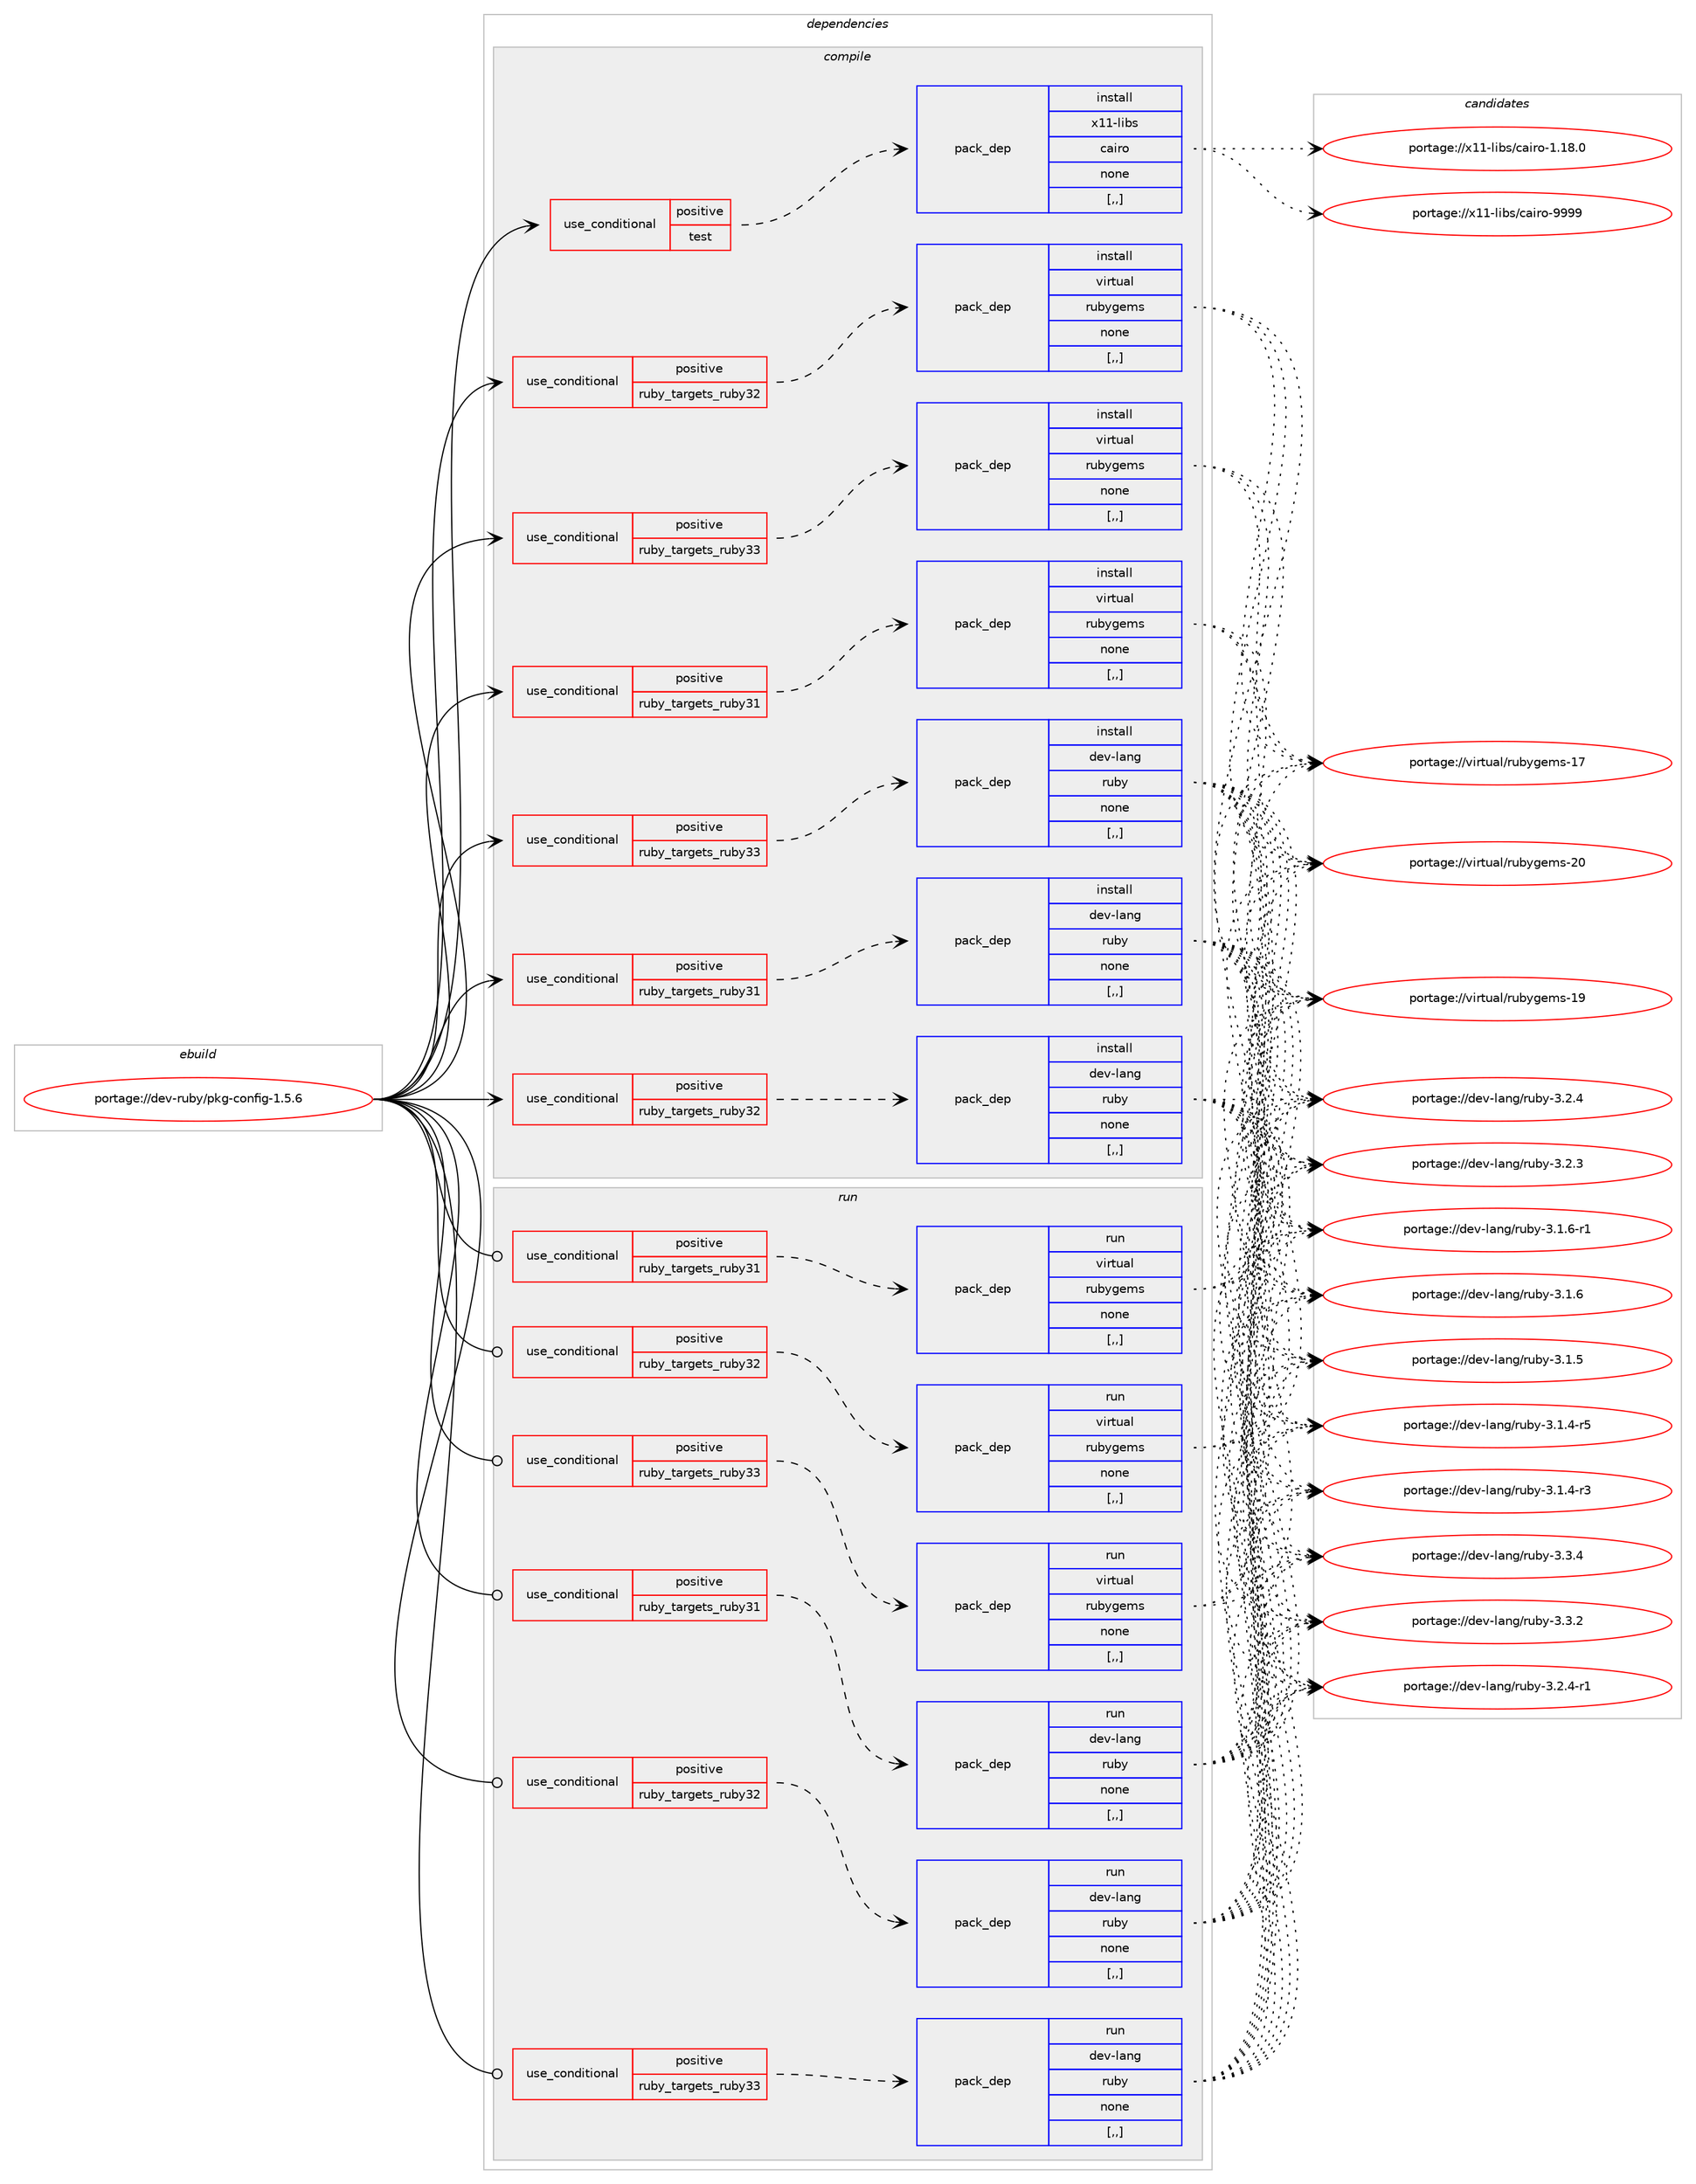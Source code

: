 digraph prolog {

# *************
# Graph options
# *************

newrank=true;
concentrate=true;
compound=true;
graph [rankdir=LR,fontname=Helvetica,fontsize=10,ranksep=1.5];#, ranksep=2.5, nodesep=0.2];
edge  [arrowhead=vee];
node  [fontname=Helvetica,fontsize=10];

# **********
# The ebuild
# **********

subgraph cluster_leftcol {
color=gray;
label=<<i>ebuild</i>>;
id [label="portage://dev-ruby/pkg-config-1.5.6", color=red, width=4, href="../dev-ruby/pkg-config-1.5.6.svg"];
}

# ****************
# The dependencies
# ****************

subgraph cluster_midcol {
color=gray;
label=<<i>dependencies</i>>;
subgraph cluster_compile {
fillcolor="#eeeeee";
style=filled;
label=<<i>compile</i>>;
subgraph cond52912 {
dependency195080 [label=<<TABLE BORDER="0" CELLBORDER="1" CELLSPACING="0" CELLPADDING="4"><TR><TD ROWSPAN="3" CELLPADDING="10">use_conditional</TD></TR><TR><TD>positive</TD></TR><TR><TD>ruby_targets_ruby31</TD></TR></TABLE>>, shape=none, color=red];
subgraph pack140810 {
dependency195081 [label=<<TABLE BORDER="0" CELLBORDER="1" CELLSPACING="0" CELLPADDING="4" WIDTH="220"><TR><TD ROWSPAN="6" CELLPADDING="30">pack_dep</TD></TR><TR><TD WIDTH="110">install</TD></TR><TR><TD>dev-lang</TD></TR><TR><TD>ruby</TD></TR><TR><TD>none</TD></TR><TR><TD>[,,]</TD></TR></TABLE>>, shape=none, color=blue];
}
dependency195080:e -> dependency195081:w [weight=20,style="dashed",arrowhead="vee"];
}
id:e -> dependency195080:w [weight=20,style="solid",arrowhead="vee"];
subgraph cond52913 {
dependency195082 [label=<<TABLE BORDER="0" CELLBORDER="1" CELLSPACING="0" CELLPADDING="4"><TR><TD ROWSPAN="3" CELLPADDING="10">use_conditional</TD></TR><TR><TD>positive</TD></TR><TR><TD>ruby_targets_ruby31</TD></TR></TABLE>>, shape=none, color=red];
subgraph pack140811 {
dependency195083 [label=<<TABLE BORDER="0" CELLBORDER="1" CELLSPACING="0" CELLPADDING="4" WIDTH="220"><TR><TD ROWSPAN="6" CELLPADDING="30">pack_dep</TD></TR><TR><TD WIDTH="110">install</TD></TR><TR><TD>virtual</TD></TR><TR><TD>rubygems</TD></TR><TR><TD>none</TD></TR><TR><TD>[,,]</TD></TR></TABLE>>, shape=none, color=blue];
}
dependency195082:e -> dependency195083:w [weight=20,style="dashed",arrowhead="vee"];
}
id:e -> dependency195082:w [weight=20,style="solid",arrowhead="vee"];
subgraph cond52914 {
dependency195084 [label=<<TABLE BORDER="0" CELLBORDER="1" CELLSPACING="0" CELLPADDING="4"><TR><TD ROWSPAN="3" CELLPADDING="10">use_conditional</TD></TR><TR><TD>positive</TD></TR><TR><TD>ruby_targets_ruby32</TD></TR></TABLE>>, shape=none, color=red];
subgraph pack140812 {
dependency195085 [label=<<TABLE BORDER="0" CELLBORDER="1" CELLSPACING="0" CELLPADDING="4" WIDTH="220"><TR><TD ROWSPAN="6" CELLPADDING="30">pack_dep</TD></TR><TR><TD WIDTH="110">install</TD></TR><TR><TD>dev-lang</TD></TR><TR><TD>ruby</TD></TR><TR><TD>none</TD></TR><TR><TD>[,,]</TD></TR></TABLE>>, shape=none, color=blue];
}
dependency195084:e -> dependency195085:w [weight=20,style="dashed",arrowhead="vee"];
}
id:e -> dependency195084:w [weight=20,style="solid",arrowhead="vee"];
subgraph cond52915 {
dependency195086 [label=<<TABLE BORDER="0" CELLBORDER="1" CELLSPACING="0" CELLPADDING="4"><TR><TD ROWSPAN="3" CELLPADDING="10">use_conditional</TD></TR><TR><TD>positive</TD></TR><TR><TD>ruby_targets_ruby32</TD></TR></TABLE>>, shape=none, color=red];
subgraph pack140813 {
dependency195087 [label=<<TABLE BORDER="0" CELLBORDER="1" CELLSPACING="0" CELLPADDING="4" WIDTH="220"><TR><TD ROWSPAN="6" CELLPADDING="30">pack_dep</TD></TR><TR><TD WIDTH="110">install</TD></TR><TR><TD>virtual</TD></TR><TR><TD>rubygems</TD></TR><TR><TD>none</TD></TR><TR><TD>[,,]</TD></TR></TABLE>>, shape=none, color=blue];
}
dependency195086:e -> dependency195087:w [weight=20,style="dashed",arrowhead="vee"];
}
id:e -> dependency195086:w [weight=20,style="solid",arrowhead="vee"];
subgraph cond52916 {
dependency195088 [label=<<TABLE BORDER="0" CELLBORDER="1" CELLSPACING="0" CELLPADDING="4"><TR><TD ROWSPAN="3" CELLPADDING="10">use_conditional</TD></TR><TR><TD>positive</TD></TR><TR><TD>ruby_targets_ruby33</TD></TR></TABLE>>, shape=none, color=red];
subgraph pack140814 {
dependency195089 [label=<<TABLE BORDER="0" CELLBORDER="1" CELLSPACING="0" CELLPADDING="4" WIDTH="220"><TR><TD ROWSPAN="6" CELLPADDING="30">pack_dep</TD></TR><TR><TD WIDTH="110">install</TD></TR><TR><TD>dev-lang</TD></TR><TR><TD>ruby</TD></TR><TR><TD>none</TD></TR><TR><TD>[,,]</TD></TR></TABLE>>, shape=none, color=blue];
}
dependency195088:e -> dependency195089:w [weight=20,style="dashed",arrowhead="vee"];
}
id:e -> dependency195088:w [weight=20,style="solid",arrowhead="vee"];
subgraph cond52917 {
dependency195090 [label=<<TABLE BORDER="0" CELLBORDER="1" CELLSPACING="0" CELLPADDING="4"><TR><TD ROWSPAN="3" CELLPADDING="10">use_conditional</TD></TR><TR><TD>positive</TD></TR><TR><TD>ruby_targets_ruby33</TD></TR></TABLE>>, shape=none, color=red];
subgraph pack140815 {
dependency195091 [label=<<TABLE BORDER="0" CELLBORDER="1" CELLSPACING="0" CELLPADDING="4" WIDTH="220"><TR><TD ROWSPAN="6" CELLPADDING="30">pack_dep</TD></TR><TR><TD WIDTH="110">install</TD></TR><TR><TD>virtual</TD></TR><TR><TD>rubygems</TD></TR><TR><TD>none</TD></TR><TR><TD>[,,]</TD></TR></TABLE>>, shape=none, color=blue];
}
dependency195090:e -> dependency195091:w [weight=20,style="dashed",arrowhead="vee"];
}
id:e -> dependency195090:w [weight=20,style="solid",arrowhead="vee"];
subgraph cond52918 {
dependency195092 [label=<<TABLE BORDER="0" CELLBORDER="1" CELLSPACING="0" CELLPADDING="4"><TR><TD ROWSPAN="3" CELLPADDING="10">use_conditional</TD></TR><TR><TD>positive</TD></TR><TR><TD>test</TD></TR></TABLE>>, shape=none, color=red];
subgraph pack140816 {
dependency195093 [label=<<TABLE BORDER="0" CELLBORDER="1" CELLSPACING="0" CELLPADDING="4" WIDTH="220"><TR><TD ROWSPAN="6" CELLPADDING="30">pack_dep</TD></TR><TR><TD WIDTH="110">install</TD></TR><TR><TD>x11-libs</TD></TR><TR><TD>cairo</TD></TR><TR><TD>none</TD></TR><TR><TD>[,,]</TD></TR></TABLE>>, shape=none, color=blue];
}
dependency195092:e -> dependency195093:w [weight=20,style="dashed",arrowhead="vee"];
}
id:e -> dependency195092:w [weight=20,style="solid",arrowhead="vee"];
}
subgraph cluster_compileandrun {
fillcolor="#eeeeee";
style=filled;
label=<<i>compile and run</i>>;
}
subgraph cluster_run {
fillcolor="#eeeeee";
style=filled;
label=<<i>run</i>>;
subgraph cond52919 {
dependency195094 [label=<<TABLE BORDER="0" CELLBORDER="1" CELLSPACING="0" CELLPADDING="4"><TR><TD ROWSPAN="3" CELLPADDING="10">use_conditional</TD></TR><TR><TD>positive</TD></TR><TR><TD>ruby_targets_ruby31</TD></TR></TABLE>>, shape=none, color=red];
subgraph pack140817 {
dependency195095 [label=<<TABLE BORDER="0" CELLBORDER="1" CELLSPACING="0" CELLPADDING="4" WIDTH="220"><TR><TD ROWSPAN="6" CELLPADDING="30">pack_dep</TD></TR><TR><TD WIDTH="110">run</TD></TR><TR><TD>dev-lang</TD></TR><TR><TD>ruby</TD></TR><TR><TD>none</TD></TR><TR><TD>[,,]</TD></TR></TABLE>>, shape=none, color=blue];
}
dependency195094:e -> dependency195095:w [weight=20,style="dashed",arrowhead="vee"];
}
id:e -> dependency195094:w [weight=20,style="solid",arrowhead="odot"];
subgraph cond52920 {
dependency195096 [label=<<TABLE BORDER="0" CELLBORDER="1" CELLSPACING="0" CELLPADDING="4"><TR><TD ROWSPAN="3" CELLPADDING="10">use_conditional</TD></TR><TR><TD>positive</TD></TR><TR><TD>ruby_targets_ruby31</TD></TR></TABLE>>, shape=none, color=red];
subgraph pack140818 {
dependency195097 [label=<<TABLE BORDER="0" CELLBORDER="1" CELLSPACING="0" CELLPADDING="4" WIDTH="220"><TR><TD ROWSPAN="6" CELLPADDING="30">pack_dep</TD></TR><TR><TD WIDTH="110">run</TD></TR><TR><TD>virtual</TD></TR><TR><TD>rubygems</TD></TR><TR><TD>none</TD></TR><TR><TD>[,,]</TD></TR></TABLE>>, shape=none, color=blue];
}
dependency195096:e -> dependency195097:w [weight=20,style="dashed",arrowhead="vee"];
}
id:e -> dependency195096:w [weight=20,style="solid",arrowhead="odot"];
subgraph cond52921 {
dependency195098 [label=<<TABLE BORDER="0" CELLBORDER="1" CELLSPACING="0" CELLPADDING="4"><TR><TD ROWSPAN="3" CELLPADDING="10">use_conditional</TD></TR><TR><TD>positive</TD></TR><TR><TD>ruby_targets_ruby32</TD></TR></TABLE>>, shape=none, color=red];
subgraph pack140819 {
dependency195099 [label=<<TABLE BORDER="0" CELLBORDER="1" CELLSPACING="0" CELLPADDING="4" WIDTH="220"><TR><TD ROWSPAN="6" CELLPADDING="30">pack_dep</TD></TR><TR><TD WIDTH="110">run</TD></TR><TR><TD>dev-lang</TD></TR><TR><TD>ruby</TD></TR><TR><TD>none</TD></TR><TR><TD>[,,]</TD></TR></TABLE>>, shape=none, color=blue];
}
dependency195098:e -> dependency195099:w [weight=20,style="dashed",arrowhead="vee"];
}
id:e -> dependency195098:w [weight=20,style="solid",arrowhead="odot"];
subgraph cond52922 {
dependency195100 [label=<<TABLE BORDER="0" CELLBORDER="1" CELLSPACING="0" CELLPADDING="4"><TR><TD ROWSPAN="3" CELLPADDING="10">use_conditional</TD></TR><TR><TD>positive</TD></TR><TR><TD>ruby_targets_ruby32</TD></TR></TABLE>>, shape=none, color=red];
subgraph pack140820 {
dependency195101 [label=<<TABLE BORDER="0" CELLBORDER="1" CELLSPACING="0" CELLPADDING="4" WIDTH="220"><TR><TD ROWSPAN="6" CELLPADDING="30">pack_dep</TD></TR><TR><TD WIDTH="110">run</TD></TR><TR><TD>virtual</TD></TR><TR><TD>rubygems</TD></TR><TR><TD>none</TD></TR><TR><TD>[,,]</TD></TR></TABLE>>, shape=none, color=blue];
}
dependency195100:e -> dependency195101:w [weight=20,style="dashed",arrowhead="vee"];
}
id:e -> dependency195100:w [weight=20,style="solid",arrowhead="odot"];
subgraph cond52923 {
dependency195102 [label=<<TABLE BORDER="0" CELLBORDER="1" CELLSPACING="0" CELLPADDING="4"><TR><TD ROWSPAN="3" CELLPADDING="10">use_conditional</TD></TR><TR><TD>positive</TD></TR><TR><TD>ruby_targets_ruby33</TD></TR></TABLE>>, shape=none, color=red];
subgraph pack140821 {
dependency195103 [label=<<TABLE BORDER="0" CELLBORDER="1" CELLSPACING="0" CELLPADDING="4" WIDTH="220"><TR><TD ROWSPAN="6" CELLPADDING="30">pack_dep</TD></TR><TR><TD WIDTH="110">run</TD></TR><TR><TD>dev-lang</TD></TR><TR><TD>ruby</TD></TR><TR><TD>none</TD></TR><TR><TD>[,,]</TD></TR></TABLE>>, shape=none, color=blue];
}
dependency195102:e -> dependency195103:w [weight=20,style="dashed",arrowhead="vee"];
}
id:e -> dependency195102:w [weight=20,style="solid",arrowhead="odot"];
subgraph cond52924 {
dependency195104 [label=<<TABLE BORDER="0" CELLBORDER="1" CELLSPACING="0" CELLPADDING="4"><TR><TD ROWSPAN="3" CELLPADDING="10">use_conditional</TD></TR><TR><TD>positive</TD></TR><TR><TD>ruby_targets_ruby33</TD></TR></TABLE>>, shape=none, color=red];
subgraph pack140822 {
dependency195105 [label=<<TABLE BORDER="0" CELLBORDER="1" CELLSPACING="0" CELLPADDING="4" WIDTH="220"><TR><TD ROWSPAN="6" CELLPADDING="30">pack_dep</TD></TR><TR><TD WIDTH="110">run</TD></TR><TR><TD>virtual</TD></TR><TR><TD>rubygems</TD></TR><TR><TD>none</TD></TR><TR><TD>[,,]</TD></TR></TABLE>>, shape=none, color=blue];
}
dependency195104:e -> dependency195105:w [weight=20,style="dashed",arrowhead="vee"];
}
id:e -> dependency195104:w [weight=20,style="solid",arrowhead="odot"];
}
}

# **************
# The candidates
# **************

subgraph cluster_choices {
rank=same;
color=gray;
label=<<i>candidates</i>>;

subgraph choice140810 {
color=black;
nodesep=1;
choice10010111845108971101034711411798121455146514652 [label="portage://dev-lang/ruby-3.3.4", color=red, width=4,href="../dev-lang/ruby-3.3.4.svg"];
choice10010111845108971101034711411798121455146514650 [label="portage://dev-lang/ruby-3.3.2", color=red, width=4,href="../dev-lang/ruby-3.3.2.svg"];
choice100101118451089711010347114117981214551465046524511449 [label="portage://dev-lang/ruby-3.2.4-r1", color=red, width=4,href="../dev-lang/ruby-3.2.4-r1.svg"];
choice10010111845108971101034711411798121455146504652 [label="portage://dev-lang/ruby-3.2.4", color=red, width=4,href="../dev-lang/ruby-3.2.4.svg"];
choice10010111845108971101034711411798121455146504651 [label="portage://dev-lang/ruby-3.2.3", color=red, width=4,href="../dev-lang/ruby-3.2.3.svg"];
choice100101118451089711010347114117981214551464946544511449 [label="portage://dev-lang/ruby-3.1.6-r1", color=red, width=4,href="../dev-lang/ruby-3.1.6-r1.svg"];
choice10010111845108971101034711411798121455146494654 [label="portage://dev-lang/ruby-3.1.6", color=red, width=4,href="../dev-lang/ruby-3.1.6.svg"];
choice10010111845108971101034711411798121455146494653 [label="portage://dev-lang/ruby-3.1.5", color=red, width=4,href="../dev-lang/ruby-3.1.5.svg"];
choice100101118451089711010347114117981214551464946524511453 [label="portage://dev-lang/ruby-3.1.4-r5", color=red, width=4,href="../dev-lang/ruby-3.1.4-r5.svg"];
choice100101118451089711010347114117981214551464946524511451 [label="portage://dev-lang/ruby-3.1.4-r3", color=red, width=4,href="../dev-lang/ruby-3.1.4-r3.svg"];
dependency195081:e -> choice10010111845108971101034711411798121455146514652:w [style=dotted,weight="100"];
dependency195081:e -> choice10010111845108971101034711411798121455146514650:w [style=dotted,weight="100"];
dependency195081:e -> choice100101118451089711010347114117981214551465046524511449:w [style=dotted,weight="100"];
dependency195081:e -> choice10010111845108971101034711411798121455146504652:w [style=dotted,weight="100"];
dependency195081:e -> choice10010111845108971101034711411798121455146504651:w [style=dotted,weight="100"];
dependency195081:e -> choice100101118451089711010347114117981214551464946544511449:w [style=dotted,weight="100"];
dependency195081:e -> choice10010111845108971101034711411798121455146494654:w [style=dotted,weight="100"];
dependency195081:e -> choice10010111845108971101034711411798121455146494653:w [style=dotted,weight="100"];
dependency195081:e -> choice100101118451089711010347114117981214551464946524511453:w [style=dotted,weight="100"];
dependency195081:e -> choice100101118451089711010347114117981214551464946524511451:w [style=dotted,weight="100"];
}
subgraph choice140811 {
color=black;
nodesep=1;
choice118105114116117971084711411798121103101109115455048 [label="portage://virtual/rubygems-20", color=red, width=4,href="../virtual/rubygems-20.svg"];
choice118105114116117971084711411798121103101109115454957 [label="portage://virtual/rubygems-19", color=red, width=4,href="../virtual/rubygems-19.svg"];
choice118105114116117971084711411798121103101109115454955 [label="portage://virtual/rubygems-17", color=red, width=4,href="../virtual/rubygems-17.svg"];
dependency195083:e -> choice118105114116117971084711411798121103101109115455048:w [style=dotted,weight="100"];
dependency195083:e -> choice118105114116117971084711411798121103101109115454957:w [style=dotted,weight="100"];
dependency195083:e -> choice118105114116117971084711411798121103101109115454955:w [style=dotted,weight="100"];
}
subgraph choice140812 {
color=black;
nodesep=1;
choice10010111845108971101034711411798121455146514652 [label="portage://dev-lang/ruby-3.3.4", color=red, width=4,href="../dev-lang/ruby-3.3.4.svg"];
choice10010111845108971101034711411798121455146514650 [label="portage://dev-lang/ruby-3.3.2", color=red, width=4,href="../dev-lang/ruby-3.3.2.svg"];
choice100101118451089711010347114117981214551465046524511449 [label="portage://dev-lang/ruby-3.2.4-r1", color=red, width=4,href="../dev-lang/ruby-3.2.4-r1.svg"];
choice10010111845108971101034711411798121455146504652 [label="portage://dev-lang/ruby-3.2.4", color=red, width=4,href="../dev-lang/ruby-3.2.4.svg"];
choice10010111845108971101034711411798121455146504651 [label="portage://dev-lang/ruby-3.2.3", color=red, width=4,href="../dev-lang/ruby-3.2.3.svg"];
choice100101118451089711010347114117981214551464946544511449 [label="portage://dev-lang/ruby-3.1.6-r1", color=red, width=4,href="../dev-lang/ruby-3.1.6-r1.svg"];
choice10010111845108971101034711411798121455146494654 [label="portage://dev-lang/ruby-3.1.6", color=red, width=4,href="../dev-lang/ruby-3.1.6.svg"];
choice10010111845108971101034711411798121455146494653 [label="portage://dev-lang/ruby-3.1.5", color=red, width=4,href="../dev-lang/ruby-3.1.5.svg"];
choice100101118451089711010347114117981214551464946524511453 [label="portage://dev-lang/ruby-3.1.4-r5", color=red, width=4,href="../dev-lang/ruby-3.1.4-r5.svg"];
choice100101118451089711010347114117981214551464946524511451 [label="portage://dev-lang/ruby-3.1.4-r3", color=red, width=4,href="../dev-lang/ruby-3.1.4-r3.svg"];
dependency195085:e -> choice10010111845108971101034711411798121455146514652:w [style=dotted,weight="100"];
dependency195085:e -> choice10010111845108971101034711411798121455146514650:w [style=dotted,weight="100"];
dependency195085:e -> choice100101118451089711010347114117981214551465046524511449:w [style=dotted,weight="100"];
dependency195085:e -> choice10010111845108971101034711411798121455146504652:w [style=dotted,weight="100"];
dependency195085:e -> choice10010111845108971101034711411798121455146504651:w [style=dotted,weight="100"];
dependency195085:e -> choice100101118451089711010347114117981214551464946544511449:w [style=dotted,weight="100"];
dependency195085:e -> choice10010111845108971101034711411798121455146494654:w [style=dotted,weight="100"];
dependency195085:e -> choice10010111845108971101034711411798121455146494653:w [style=dotted,weight="100"];
dependency195085:e -> choice100101118451089711010347114117981214551464946524511453:w [style=dotted,weight="100"];
dependency195085:e -> choice100101118451089711010347114117981214551464946524511451:w [style=dotted,weight="100"];
}
subgraph choice140813 {
color=black;
nodesep=1;
choice118105114116117971084711411798121103101109115455048 [label="portage://virtual/rubygems-20", color=red, width=4,href="../virtual/rubygems-20.svg"];
choice118105114116117971084711411798121103101109115454957 [label="portage://virtual/rubygems-19", color=red, width=4,href="../virtual/rubygems-19.svg"];
choice118105114116117971084711411798121103101109115454955 [label="portage://virtual/rubygems-17", color=red, width=4,href="../virtual/rubygems-17.svg"];
dependency195087:e -> choice118105114116117971084711411798121103101109115455048:w [style=dotted,weight="100"];
dependency195087:e -> choice118105114116117971084711411798121103101109115454957:w [style=dotted,weight="100"];
dependency195087:e -> choice118105114116117971084711411798121103101109115454955:w [style=dotted,weight="100"];
}
subgraph choice140814 {
color=black;
nodesep=1;
choice10010111845108971101034711411798121455146514652 [label="portage://dev-lang/ruby-3.3.4", color=red, width=4,href="../dev-lang/ruby-3.3.4.svg"];
choice10010111845108971101034711411798121455146514650 [label="portage://dev-lang/ruby-3.3.2", color=red, width=4,href="../dev-lang/ruby-3.3.2.svg"];
choice100101118451089711010347114117981214551465046524511449 [label="portage://dev-lang/ruby-3.2.4-r1", color=red, width=4,href="../dev-lang/ruby-3.2.4-r1.svg"];
choice10010111845108971101034711411798121455146504652 [label="portage://dev-lang/ruby-3.2.4", color=red, width=4,href="../dev-lang/ruby-3.2.4.svg"];
choice10010111845108971101034711411798121455146504651 [label="portage://dev-lang/ruby-3.2.3", color=red, width=4,href="../dev-lang/ruby-3.2.3.svg"];
choice100101118451089711010347114117981214551464946544511449 [label="portage://dev-lang/ruby-3.1.6-r1", color=red, width=4,href="../dev-lang/ruby-3.1.6-r1.svg"];
choice10010111845108971101034711411798121455146494654 [label="portage://dev-lang/ruby-3.1.6", color=red, width=4,href="../dev-lang/ruby-3.1.6.svg"];
choice10010111845108971101034711411798121455146494653 [label="portage://dev-lang/ruby-3.1.5", color=red, width=4,href="../dev-lang/ruby-3.1.5.svg"];
choice100101118451089711010347114117981214551464946524511453 [label="portage://dev-lang/ruby-3.1.4-r5", color=red, width=4,href="../dev-lang/ruby-3.1.4-r5.svg"];
choice100101118451089711010347114117981214551464946524511451 [label="portage://dev-lang/ruby-3.1.4-r3", color=red, width=4,href="../dev-lang/ruby-3.1.4-r3.svg"];
dependency195089:e -> choice10010111845108971101034711411798121455146514652:w [style=dotted,weight="100"];
dependency195089:e -> choice10010111845108971101034711411798121455146514650:w [style=dotted,weight="100"];
dependency195089:e -> choice100101118451089711010347114117981214551465046524511449:w [style=dotted,weight="100"];
dependency195089:e -> choice10010111845108971101034711411798121455146504652:w [style=dotted,weight="100"];
dependency195089:e -> choice10010111845108971101034711411798121455146504651:w [style=dotted,weight="100"];
dependency195089:e -> choice100101118451089711010347114117981214551464946544511449:w [style=dotted,weight="100"];
dependency195089:e -> choice10010111845108971101034711411798121455146494654:w [style=dotted,weight="100"];
dependency195089:e -> choice10010111845108971101034711411798121455146494653:w [style=dotted,weight="100"];
dependency195089:e -> choice100101118451089711010347114117981214551464946524511453:w [style=dotted,weight="100"];
dependency195089:e -> choice100101118451089711010347114117981214551464946524511451:w [style=dotted,weight="100"];
}
subgraph choice140815 {
color=black;
nodesep=1;
choice118105114116117971084711411798121103101109115455048 [label="portage://virtual/rubygems-20", color=red, width=4,href="../virtual/rubygems-20.svg"];
choice118105114116117971084711411798121103101109115454957 [label="portage://virtual/rubygems-19", color=red, width=4,href="../virtual/rubygems-19.svg"];
choice118105114116117971084711411798121103101109115454955 [label="portage://virtual/rubygems-17", color=red, width=4,href="../virtual/rubygems-17.svg"];
dependency195091:e -> choice118105114116117971084711411798121103101109115455048:w [style=dotted,weight="100"];
dependency195091:e -> choice118105114116117971084711411798121103101109115454957:w [style=dotted,weight="100"];
dependency195091:e -> choice118105114116117971084711411798121103101109115454955:w [style=dotted,weight="100"];
}
subgraph choice140816 {
color=black;
nodesep=1;
choice120494945108105981154799971051141114557575757 [label="portage://x11-libs/cairo-9999", color=red, width=4,href="../x11-libs/cairo-9999.svg"];
choice1204949451081059811547999710511411145494649564648 [label="portage://x11-libs/cairo-1.18.0", color=red, width=4,href="../x11-libs/cairo-1.18.0.svg"];
dependency195093:e -> choice120494945108105981154799971051141114557575757:w [style=dotted,weight="100"];
dependency195093:e -> choice1204949451081059811547999710511411145494649564648:w [style=dotted,weight="100"];
}
subgraph choice140817 {
color=black;
nodesep=1;
choice10010111845108971101034711411798121455146514652 [label="portage://dev-lang/ruby-3.3.4", color=red, width=4,href="../dev-lang/ruby-3.3.4.svg"];
choice10010111845108971101034711411798121455146514650 [label="portage://dev-lang/ruby-3.3.2", color=red, width=4,href="../dev-lang/ruby-3.3.2.svg"];
choice100101118451089711010347114117981214551465046524511449 [label="portage://dev-lang/ruby-3.2.4-r1", color=red, width=4,href="../dev-lang/ruby-3.2.4-r1.svg"];
choice10010111845108971101034711411798121455146504652 [label="portage://dev-lang/ruby-3.2.4", color=red, width=4,href="../dev-lang/ruby-3.2.4.svg"];
choice10010111845108971101034711411798121455146504651 [label="portage://dev-lang/ruby-3.2.3", color=red, width=4,href="../dev-lang/ruby-3.2.3.svg"];
choice100101118451089711010347114117981214551464946544511449 [label="portage://dev-lang/ruby-3.1.6-r1", color=red, width=4,href="../dev-lang/ruby-3.1.6-r1.svg"];
choice10010111845108971101034711411798121455146494654 [label="portage://dev-lang/ruby-3.1.6", color=red, width=4,href="../dev-lang/ruby-3.1.6.svg"];
choice10010111845108971101034711411798121455146494653 [label="portage://dev-lang/ruby-3.1.5", color=red, width=4,href="../dev-lang/ruby-3.1.5.svg"];
choice100101118451089711010347114117981214551464946524511453 [label="portage://dev-lang/ruby-3.1.4-r5", color=red, width=4,href="../dev-lang/ruby-3.1.4-r5.svg"];
choice100101118451089711010347114117981214551464946524511451 [label="portage://dev-lang/ruby-3.1.4-r3", color=red, width=4,href="../dev-lang/ruby-3.1.4-r3.svg"];
dependency195095:e -> choice10010111845108971101034711411798121455146514652:w [style=dotted,weight="100"];
dependency195095:e -> choice10010111845108971101034711411798121455146514650:w [style=dotted,weight="100"];
dependency195095:e -> choice100101118451089711010347114117981214551465046524511449:w [style=dotted,weight="100"];
dependency195095:e -> choice10010111845108971101034711411798121455146504652:w [style=dotted,weight="100"];
dependency195095:e -> choice10010111845108971101034711411798121455146504651:w [style=dotted,weight="100"];
dependency195095:e -> choice100101118451089711010347114117981214551464946544511449:w [style=dotted,weight="100"];
dependency195095:e -> choice10010111845108971101034711411798121455146494654:w [style=dotted,weight="100"];
dependency195095:e -> choice10010111845108971101034711411798121455146494653:w [style=dotted,weight="100"];
dependency195095:e -> choice100101118451089711010347114117981214551464946524511453:w [style=dotted,weight="100"];
dependency195095:e -> choice100101118451089711010347114117981214551464946524511451:w [style=dotted,weight="100"];
}
subgraph choice140818 {
color=black;
nodesep=1;
choice118105114116117971084711411798121103101109115455048 [label="portage://virtual/rubygems-20", color=red, width=4,href="../virtual/rubygems-20.svg"];
choice118105114116117971084711411798121103101109115454957 [label="portage://virtual/rubygems-19", color=red, width=4,href="../virtual/rubygems-19.svg"];
choice118105114116117971084711411798121103101109115454955 [label="portage://virtual/rubygems-17", color=red, width=4,href="../virtual/rubygems-17.svg"];
dependency195097:e -> choice118105114116117971084711411798121103101109115455048:w [style=dotted,weight="100"];
dependency195097:e -> choice118105114116117971084711411798121103101109115454957:w [style=dotted,weight="100"];
dependency195097:e -> choice118105114116117971084711411798121103101109115454955:w [style=dotted,weight="100"];
}
subgraph choice140819 {
color=black;
nodesep=1;
choice10010111845108971101034711411798121455146514652 [label="portage://dev-lang/ruby-3.3.4", color=red, width=4,href="../dev-lang/ruby-3.3.4.svg"];
choice10010111845108971101034711411798121455146514650 [label="portage://dev-lang/ruby-3.3.2", color=red, width=4,href="../dev-lang/ruby-3.3.2.svg"];
choice100101118451089711010347114117981214551465046524511449 [label="portage://dev-lang/ruby-3.2.4-r1", color=red, width=4,href="../dev-lang/ruby-3.2.4-r1.svg"];
choice10010111845108971101034711411798121455146504652 [label="portage://dev-lang/ruby-3.2.4", color=red, width=4,href="../dev-lang/ruby-3.2.4.svg"];
choice10010111845108971101034711411798121455146504651 [label="portage://dev-lang/ruby-3.2.3", color=red, width=4,href="../dev-lang/ruby-3.2.3.svg"];
choice100101118451089711010347114117981214551464946544511449 [label="portage://dev-lang/ruby-3.1.6-r1", color=red, width=4,href="../dev-lang/ruby-3.1.6-r1.svg"];
choice10010111845108971101034711411798121455146494654 [label="portage://dev-lang/ruby-3.1.6", color=red, width=4,href="../dev-lang/ruby-3.1.6.svg"];
choice10010111845108971101034711411798121455146494653 [label="portage://dev-lang/ruby-3.1.5", color=red, width=4,href="../dev-lang/ruby-3.1.5.svg"];
choice100101118451089711010347114117981214551464946524511453 [label="portage://dev-lang/ruby-3.1.4-r5", color=red, width=4,href="../dev-lang/ruby-3.1.4-r5.svg"];
choice100101118451089711010347114117981214551464946524511451 [label="portage://dev-lang/ruby-3.1.4-r3", color=red, width=4,href="../dev-lang/ruby-3.1.4-r3.svg"];
dependency195099:e -> choice10010111845108971101034711411798121455146514652:w [style=dotted,weight="100"];
dependency195099:e -> choice10010111845108971101034711411798121455146514650:w [style=dotted,weight="100"];
dependency195099:e -> choice100101118451089711010347114117981214551465046524511449:w [style=dotted,weight="100"];
dependency195099:e -> choice10010111845108971101034711411798121455146504652:w [style=dotted,weight="100"];
dependency195099:e -> choice10010111845108971101034711411798121455146504651:w [style=dotted,weight="100"];
dependency195099:e -> choice100101118451089711010347114117981214551464946544511449:w [style=dotted,weight="100"];
dependency195099:e -> choice10010111845108971101034711411798121455146494654:w [style=dotted,weight="100"];
dependency195099:e -> choice10010111845108971101034711411798121455146494653:w [style=dotted,weight="100"];
dependency195099:e -> choice100101118451089711010347114117981214551464946524511453:w [style=dotted,weight="100"];
dependency195099:e -> choice100101118451089711010347114117981214551464946524511451:w [style=dotted,weight="100"];
}
subgraph choice140820 {
color=black;
nodesep=1;
choice118105114116117971084711411798121103101109115455048 [label="portage://virtual/rubygems-20", color=red, width=4,href="../virtual/rubygems-20.svg"];
choice118105114116117971084711411798121103101109115454957 [label="portage://virtual/rubygems-19", color=red, width=4,href="../virtual/rubygems-19.svg"];
choice118105114116117971084711411798121103101109115454955 [label="portage://virtual/rubygems-17", color=red, width=4,href="../virtual/rubygems-17.svg"];
dependency195101:e -> choice118105114116117971084711411798121103101109115455048:w [style=dotted,weight="100"];
dependency195101:e -> choice118105114116117971084711411798121103101109115454957:w [style=dotted,weight="100"];
dependency195101:e -> choice118105114116117971084711411798121103101109115454955:w [style=dotted,weight="100"];
}
subgraph choice140821 {
color=black;
nodesep=1;
choice10010111845108971101034711411798121455146514652 [label="portage://dev-lang/ruby-3.3.4", color=red, width=4,href="../dev-lang/ruby-3.3.4.svg"];
choice10010111845108971101034711411798121455146514650 [label="portage://dev-lang/ruby-3.3.2", color=red, width=4,href="../dev-lang/ruby-3.3.2.svg"];
choice100101118451089711010347114117981214551465046524511449 [label="portage://dev-lang/ruby-3.2.4-r1", color=red, width=4,href="../dev-lang/ruby-3.2.4-r1.svg"];
choice10010111845108971101034711411798121455146504652 [label="portage://dev-lang/ruby-3.2.4", color=red, width=4,href="../dev-lang/ruby-3.2.4.svg"];
choice10010111845108971101034711411798121455146504651 [label="portage://dev-lang/ruby-3.2.3", color=red, width=4,href="../dev-lang/ruby-3.2.3.svg"];
choice100101118451089711010347114117981214551464946544511449 [label="portage://dev-lang/ruby-3.1.6-r1", color=red, width=4,href="../dev-lang/ruby-3.1.6-r1.svg"];
choice10010111845108971101034711411798121455146494654 [label="portage://dev-lang/ruby-3.1.6", color=red, width=4,href="../dev-lang/ruby-3.1.6.svg"];
choice10010111845108971101034711411798121455146494653 [label="portage://dev-lang/ruby-3.1.5", color=red, width=4,href="../dev-lang/ruby-3.1.5.svg"];
choice100101118451089711010347114117981214551464946524511453 [label="portage://dev-lang/ruby-3.1.4-r5", color=red, width=4,href="../dev-lang/ruby-3.1.4-r5.svg"];
choice100101118451089711010347114117981214551464946524511451 [label="portage://dev-lang/ruby-3.1.4-r3", color=red, width=4,href="../dev-lang/ruby-3.1.4-r3.svg"];
dependency195103:e -> choice10010111845108971101034711411798121455146514652:w [style=dotted,weight="100"];
dependency195103:e -> choice10010111845108971101034711411798121455146514650:w [style=dotted,weight="100"];
dependency195103:e -> choice100101118451089711010347114117981214551465046524511449:w [style=dotted,weight="100"];
dependency195103:e -> choice10010111845108971101034711411798121455146504652:w [style=dotted,weight="100"];
dependency195103:e -> choice10010111845108971101034711411798121455146504651:w [style=dotted,weight="100"];
dependency195103:e -> choice100101118451089711010347114117981214551464946544511449:w [style=dotted,weight="100"];
dependency195103:e -> choice10010111845108971101034711411798121455146494654:w [style=dotted,weight="100"];
dependency195103:e -> choice10010111845108971101034711411798121455146494653:w [style=dotted,weight="100"];
dependency195103:e -> choice100101118451089711010347114117981214551464946524511453:w [style=dotted,weight="100"];
dependency195103:e -> choice100101118451089711010347114117981214551464946524511451:w [style=dotted,weight="100"];
}
subgraph choice140822 {
color=black;
nodesep=1;
choice118105114116117971084711411798121103101109115455048 [label="portage://virtual/rubygems-20", color=red, width=4,href="../virtual/rubygems-20.svg"];
choice118105114116117971084711411798121103101109115454957 [label="portage://virtual/rubygems-19", color=red, width=4,href="../virtual/rubygems-19.svg"];
choice118105114116117971084711411798121103101109115454955 [label="portage://virtual/rubygems-17", color=red, width=4,href="../virtual/rubygems-17.svg"];
dependency195105:e -> choice118105114116117971084711411798121103101109115455048:w [style=dotted,weight="100"];
dependency195105:e -> choice118105114116117971084711411798121103101109115454957:w [style=dotted,weight="100"];
dependency195105:e -> choice118105114116117971084711411798121103101109115454955:w [style=dotted,weight="100"];
}
}

}
